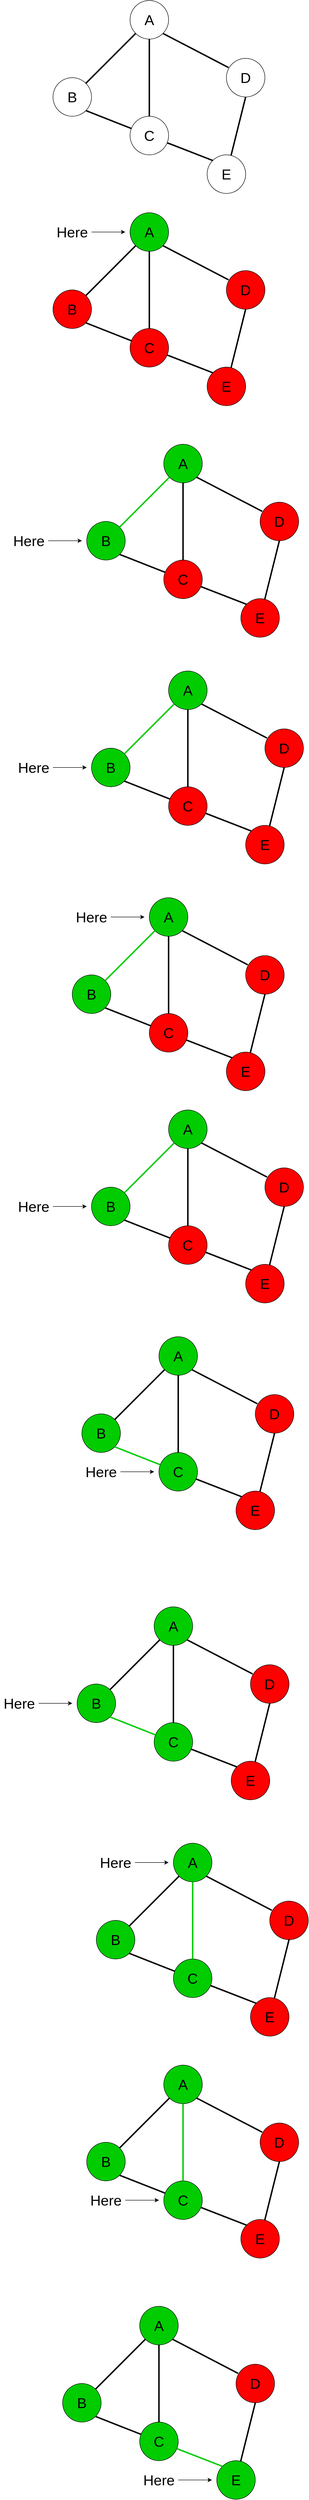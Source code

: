 <mxfile version="13.1.1" type="device"><diagram id="kBbw-sukMLFWLSNd1GRz" name="Page-1"><mxGraphModel dx="1730" dy="967" grid="1" gridSize="10" guides="1" tooltips="1" connect="1" arrows="1" fold="1" page="1" pageScale="1" pageWidth="850" pageHeight="1100" math="0" shadow="0"><root><mxCell id="0"/><mxCell id="1" parent="0"/><mxCell id="gK-ioFFeCD-sf9Z8sIRr-1" value="&lt;font style=&quot;font-size: 30px&quot;&gt;A&lt;/font&gt;" style="ellipse;whiteSpace=wrap;html=1;aspect=fixed;fillColor=#FFFFFF;" parent="1" vertex="1"><mxGeometry x="320" y="40" width="80" height="80" as="geometry"/></mxCell><mxCell id="gK-ioFFeCD-sf9Z8sIRr-2" value="&lt;font style=&quot;font-size: 30px&quot;&gt;B&lt;/font&gt;" style="ellipse;whiteSpace=wrap;html=1;aspect=fixed;" parent="1" vertex="1"><mxGeometry x="160" y="200" width="80" height="80" as="geometry"/></mxCell><mxCell id="gK-ioFFeCD-sf9Z8sIRr-3" value="&lt;font style=&quot;font-size: 30px&quot;&gt;C&lt;/font&gt;" style="ellipse;whiteSpace=wrap;html=1;aspect=fixed;" parent="1" vertex="1"><mxGeometry x="320" y="280" width="80" height="80" as="geometry"/></mxCell><mxCell id="gK-ioFFeCD-sf9Z8sIRr-4" value="&lt;font style=&quot;font-size: 30px&quot;&gt;E&lt;/font&gt;" style="ellipse;whiteSpace=wrap;html=1;aspect=fixed;" parent="1" vertex="1"><mxGeometry x="480" y="360" width="80" height="80" as="geometry"/></mxCell><mxCell id="gK-ioFFeCD-sf9Z8sIRr-5" value="&lt;font style=&quot;font-size: 30px&quot;&gt;D&lt;/font&gt;" style="ellipse;whiteSpace=wrap;html=1;aspect=fixed;" parent="1" vertex="1"><mxGeometry x="520" y="160" width="80" height="80" as="geometry"/></mxCell><mxCell id="gK-ioFFeCD-sf9Z8sIRr-6" value="" style="endArrow=none;html=1;entryX=0;entryY=1;entryDx=0;entryDy=0;exitX=1;exitY=0;exitDx=0;exitDy=0;strokeWidth=3;" parent="1" source="gK-ioFFeCD-sf9Z8sIRr-2" target="gK-ioFFeCD-sf9Z8sIRr-1" edge="1"><mxGeometry width="50" height="50" relative="1" as="geometry"><mxPoint x="400" y="330" as="sourcePoint"/><mxPoint x="450" y="280" as="targetPoint"/></mxGeometry></mxCell><mxCell id="gK-ioFFeCD-sf9Z8sIRr-7" value="" style="endArrow=none;html=1;entryX=0.5;entryY=1;entryDx=0;entryDy=0;exitX=0.5;exitY=0;exitDx=0;exitDy=0;strokeWidth=3;" parent="1" source="gK-ioFFeCD-sf9Z8sIRr-3" target="gK-ioFFeCD-sf9Z8sIRr-1" edge="1"><mxGeometry width="50" height="50" relative="1" as="geometry"><mxPoint x="238.284" y="221.716" as="sourcePoint"/><mxPoint x="341.716" y="118.284" as="targetPoint"/></mxGeometry></mxCell><mxCell id="gK-ioFFeCD-sf9Z8sIRr-8" value="" style="endArrow=none;html=1;entryX=1;entryY=1;entryDx=0;entryDy=0;exitX=0.055;exitY=0.238;exitDx=0;exitDy=0;exitPerimeter=0;strokeWidth=3;" parent="1" source="gK-ioFFeCD-sf9Z8sIRr-5" target="gK-ioFFeCD-sf9Z8sIRr-1" edge="1"><mxGeometry width="50" height="50" relative="1" as="geometry"><mxPoint x="370" y="290" as="sourcePoint"/><mxPoint x="370" y="130" as="targetPoint"/></mxGeometry></mxCell><mxCell id="gK-ioFFeCD-sf9Z8sIRr-9" value="" style="endArrow=none;html=1;entryX=1;entryY=1;entryDx=0;entryDy=0;strokeWidth=3;" parent="1" source="gK-ioFFeCD-sf9Z8sIRr-3" target="gK-ioFFeCD-sf9Z8sIRr-2" edge="1"><mxGeometry width="50" height="50" relative="1" as="geometry"><mxPoint x="546.12" y="310.76" as="sourcePoint"/><mxPoint x="410.004" y="240.004" as="targetPoint"/></mxGeometry></mxCell><mxCell id="gK-ioFFeCD-sf9Z8sIRr-10" value="" style="endArrow=none;html=1;entryX=0.965;entryY=0.688;entryDx=0;entryDy=0;entryPerimeter=0;exitX=0;exitY=0;exitDx=0;exitDy=0;strokeWidth=3;" parent="1" source="gK-ioFFeCD-sf9Z8sIRr-4" target="gK-ioFFeCD-sf9Z8sIRr-3" edge="1"><mxGeometry width="50" height="50" relative="1" as="geometry"><mxPoint x="534.445" y="337.208" as="sourcePoint"/><mxPoint x="440.004" y="300.004" as="targetPoint"/></mxGeometry></mxCell><mxCell id="gK-ioFFeCD-sf9Z8sIRr-11" value="" style="endArrow=none;html=1;entryX=0.5;entryY=1;entryDx=0;entryDy=0;strokeWidth=3;" parent="1" source="gK-ioFFeCD-sf9Z8sIRr-4" target="gK-ioFFeCD-sf9Z8sIRr-5" edge="1"><mxGeometry width="50" height="50" relative="1" as="geometry"><mxPoint x="370" y="290" as="sourcePoint"/><mxPoint x="370" y="130" as="targetPoint"/></mxGeometry></mxCell><mxCell id="gK-ioFFeCD-sf9Z8sIRr-14" value="&lt;font style=&quot;font-size: 30px&quot;&gt;A&lt;/font&gt;" style="ellipse;whiteSpace=wrap;html=1;aspect=fixed;fillColor=#00CC00;" parent="1" vertex="1"><mxGeometry x="320" y="480" width="80" height="80" as="geometry"/></mxCell><mxCell id="gK-ioFFeCD-sf9Z8sIRr-15" value="&lt;font style=&quot;font-size: 30px&quot;&gt;B&lt;/font&gt;" style="ellipse;whiteSpace=wrap;html=1;aspect=fixed;fillColor=#FF0000;" parent="1" vertex="1"><mxGeometry x="160" y="640" width="80" height="80" as="geometry"/></mxCell><mxCell id="gK-ioFFeCD-sf9Z8sIRr-16" value="&lt;font style=&quot;font-size: 30px&quot;&gt;C&lt;/font&gt;" style="ellipse;whiteSpace=wrap;html=1;aspect=fixed;fillColor=#FF0000;" parent="1" vertex="1"><mxGeometry x="320" y="720" width="80" height="80" as="geometry"/></mxCell><mxCell id="gK-ioFFeCD-sf9Z8sIRr-17" value="&lt;font style=&quot;font-size: 30px&quot;&gt;E&lt;/font&gt;" style="ellipse;whiteSpace=wrap;html=1;aspect=fixed;fillColor=#FF0000;" parent="1" vertex="1"><mxGeometry x="480" y="800" width="80" height="80" as="geometry"/></mxCell><mxCell id="gK-ioFFeCD-sf9Z8sIRr-18" value="&lt;font style=&quot;font-size: 30px&quot;&gt;D&lt;/font&gt;" style="ellipse;whiteSpace=wrap;html=1;aspect=fixed;fillColor=#FF0000;" parent="1" vertex="1"><mxGeometry x="520" y="600" width="80" height="80" as="geometry"/></mxCell><mxCell id="gK-ioFFeCD-sf9Z8sIRr-19" value="" style="endArrow=none;html=1;entryX=0;entryY=1;entryDx=0;entryDy=0;exitX=1;exitY=0;exitDx=0;exitDy=0;strokeWidth=3;" parent="1" source="gK-ioFFeCD-sf9Z8sIRr-15" target="gK-ioFFeCD-sf9Z8sIRr-14" edge="1"><mxGeometry width="50" height="50" relative="1" as="geometry"><mxPoint x="400" y="770" as="sourcePoint"/><mxPoint x="450" y="720" as="targetPoint"/></mxGeometry></mxCell><mxCell id="gK-ioFFeCD-sf9Z8sIRr-20" value="" style="endArrow=none;html=1;entryX=0.5;entryY=1;entryDx=0;entryDy=0;exitX=0.5;exitY=0;exitDx=0;exitDy=0;strokeWidth=3;" parent="1" source="gK-ioFFeCD-sf9Z8sIRr-16" target="gK-ioFFeCD-sf9Z8sIRr-14" edge="1"><mxGeometry width="50" height="50" relative="1" as="geometry"><mxPoint x="238.284" y="661.716" as="sourcePoint"/><mxPoint x="341.716" y="558.284" as="targetPoint"/></mxGeometry></mxCell><mxCell id="gK-ioFFeCD-sf9Z8sIRr-21" value="" style="endArrow=none;html=1;entryX=1;entryY=1;entryDx=0;entryDy=0;exitX=0.055;exitY=0.238;exitDx=0;exitDy=0;exitPerimeter=0;strokeWidth=3;" parent="1" source="gK-ioFFeCD-sf9Z8sIRr-18" target="gK-ioFFeCD-sf9Z8sIRr-14" edge="1"><mxGeometry width="50" height="50" relative="1" as="geometry"><mxPoint x="370" y="730" as="sourcePoint"/><mxPoint x="370" y="570" as="targetPoint"/></mxGeometry></mxCell><mxCell id="gK-ioFFeCD-sf9Z8sIRr-22" value="" style="endArrow=none;html=1;entryX=1;entryY=1;entryDx=0;entryDy=0;strokeWidth=3;" parent="1" source="gK-ioFFeCD-sf9Z8sIRr-16" target="gK-ioFFeCD-sf9Z8sIRr-15" edge="1"><mxGeometry width="50" height="50" relative="1" as="geometry"><mxPoint x="546.12" y="750.76" as="sourcePoint"/><mxPoint x="410.004" y="680.004" as="targetPoint"/></mxGeometry></mxCell><mxCell id="gK-ioFFeCD-sf9Z8sIRr-23" value="" style="endArrow=none;html=1;entryX=0.965;entryY=0.688;entryDx=0;entryDy=0;entryPerimeter=0;exitX=0;exitY=0;exitDx=0;exitDy=0;strokeWidth=3;" parent="1" source="gK-ioFFeCD-sf9Z8sIRr-17" target="gK-ioFFeCD-sf9Z8sIRr-16" edge="1"><mxGeometry width="50" height="50" relative="1" as="geometry"><mxPoint x="534.445" y="777.208" as="sourcePoint"/><mxPoint x="440.004" y="740.004" as="targetPoint"/></mxGeometry></mxCell><mxCell id="gK-ioFFeCD-sf9Z8sIRr-24" value="" style="endArrow=none;html=1;entryX=0.5;entryY=1;entryDx=0;entryDy=0;strokeWidth=3;" parent="1" source="gK-ioFFeCD-sf9Z8sIRr-17" target="gK-ioFFeCD-sf9Z8sIRr-18" edge="1"><mxGeometry width="50" height="50" relative="1" as="geometry"><mxPoint x="370" y="730" as="sourcePoint"/><mxPoint x="370" y="570" as="targetPoint"/></mxGeometry></mxCell><mxCell id="-NWBrGYqnOD6DywuY7Wq-1" style="edgeStyle=orthogonalEdgeStyle;rounded=0;orthogonalLoop=1;jettySize=auto;html=1;" edge="1" parent="1" source="-NWBrGYqnOD6DywuY7Wq-2"><mxGeometry relative="1" as="geometry"><mxPoint x="310" y="520" as="targetPoint"/></mxGeometry></mxCell><mxCell id="-NWBrGYqnOD6DywuY7Wq-2" value="&lt;font style=&quot;font-size: 30px&quot;&gt;Here&lt;/font&gt;" style="text;html=1;strokeColor=none;fillColor=none;align=center;verticalAlign=middle;whiteSpace=wrap;rounded=0;" vertex="1" parent="1"><mxGeometry x="160" y="505" width="80" height="30" as="geometry"/></mxCell><mxCell id="-NWBrGYqnOD6DywuY7Wq-29" value="&lt;font style=&quot;font-size: 30px&quot;&gt;A&lt;/font&gt;" style="ellipse;whiteSpace=wrap;html=1;aspect=fixed;fillColor=#00CC00;" vertex="1" parent="1"><mxGeometry x="390" y="960" width="80" height="80" as="geometry"/></mxCell><mxCell id="-NWBrGYqnOD6DywuY7Wq-30" value="&lt;font style=&quot;font-size: 30px&quot;&gt;B&lt;/font&gt;" style="ellipse;whiteSpace=wrap;html=1;aspect=fixed;fillColor=#00CC00;" vertex="1" parent="1"><mxGeometry x="230" y="1120" width="80" height="80" as="geometry"/></mxCell><mxCell id="-NWBrGYqnOD6DywuY7Wq-31" value="&lt;font style=&quot;font-size: 30px&quot;&gt;C&lt;/font&gt;" style="ellipse;whiteSpace=wrap;html=1;aspect=fixed;fillColor=#FF0000;" vertex="1" parent="1"><mxGeometry x="390" y="1200" width="80" height="80" as="geometry"/></mxCell><mxCell id="-NWBrGYqnOD6DywuY7Wq-32" value="&lt;font style=&quot;font-size: 30px&quot;&gt;E&lt;/font&gt;" style="ellipse;whiteSpace=wrap;html=1;aspect=fixed;fillColor=#FF0000;" vertex="1" parent="1"><mxGeometry x="550" y="1280" width="80" height="80" as="geometry"/></mxCell><mxCell id="-NWBrGYqnOD6DywuY7Wq-33" value="&lt;font style=&quot;font-size: 30px&quot;&gt;D&lt;/font&gt;" style="ellipse;whiteSpace=wrap;html=1;aspect=fixed;fillColor=#FF0000;" vertex="1" parent="1"><mxGeometry x="590" y="1080" width="80" height="80" as="geometry"/></mxCell><mxCell id="-NWBrGYqnOD6DywuY7Wq-34" value="" style="endArrow=none;html=1;entryX=0;entryY=1;entryDx=0;entryDy=0;exitX=1;exitY=0;exitDx=0;exitDy=0;strokeWidth=3;strokeColor=#00CC00;" edge="1" parent="1" source="-NWBrGYqnOD6DywuY7Wq-30" target="-NWBrGYqnOD6DywuY7Wq-29"><mxGeometry width="50" height="50" relative="1" as="geometry"><mxPoint x="470" y="1250" as="sourcePoint"/><mxPoint x="520" y="1200" as="targetPoint"/></mxGeometry></mxCell><mxCell id="-NWBrGYqnOD6DywuY7Wq-35" value="" style="endArrow=none;html=1;entryX=0.5;entryY=1;entryDx=0;entryDy=0;exitX=0.5;exitY=0;exitDx=0;exitDy=0;strokeWidth=3;" edge="1" parent="1" source="-NWBrGYqnOD6DywuY7Wq-31" target="-NWBrGYqnOD6DywuY7Wq-29"><mxGeometry width="50" height="50" relative="1" as="geometry"><mxPoint x="308.284" y="1141.716" as="sourcePoint"/><mxPoint x="411.716" y="1038.284" as="targetPoint"/></mxGeometry></mxCell><mxCell id="-NWBrGYqnOD6DywuY7Wq-36" value="" style="endArrow=none;html=1;entryX=1;entryY=1;entryDx=0;entryDy=0;exitX=0.055;exitY=0.238;exitDx=0;exitDy=0;exitPerimeter=0;strokeWidth=3;" edge="1" parent="1" source="-NWBrGYqnOD6DywuY7Wq-33" target="-NWBrGYqnOD6DywuY7Wq-29"><mxGeometry width="50" height="50" relative="1" as="geometry"><mxPoint x="440" y="1210" as="sourcePoint"/><mxPoint x="440" y="1050" as="targetPoint"/></mxGeometry></mxCell><mxCell id="-NWBrGYqnOD6DywuY7Wq-37" value="" style="endArrow=none;html=1;entryX=1;entryY=1;entryDx=0;entryDy=0;strokeWidth=3;" edge="1" parent="1" source="-NWBrGYqnOD6DywuY7Wq-31" target="-NWBrGYqnOD6DywuY7Wq-30"><mxGeometry width="50" height="50" relative="1" as="geometry"><mxPoint x="616.12" y="1230.76" as="sourcePoint"/><mxPoint x="480.004" y="1160.004" as="targetPoint"/></mxGeometry></mxCell><mxCell id="-NWBrGYqnOD6DywuY7Wq-38" value="" style="endArrow=none;html=1;entryX=0.965;entryY=0.688;entryDx=0;entryDy=0;entryPerimeter=0;exitX=0;exitY=0;exitDx=0;exitDy=0;strokeWidth=3;" edge="1" parent="1" source="-NWBrGYqnOD6DywuY7Wq-32" target="-NWBrGYqnOD6DywuY7Wq-31"><mxGeometry width="50" height="50" relative="1" as="geometry"><mxPoint x="604.445" y="1257.208" as="sourcePoint"/><mxPoint x="510.004" y="1220.004" as="targetPoint"/></mxGeometry></mxCell><mxCell id="-NWBrGYqnOD6DywuY7Wq-39" value="" style="endArrow=none;html=1;entryX=0.5;entryY=1;entryDx=0;entryDy=0;strokeWidth=3;" edge="1" parent="1" source="-NWBrGYqnOD6DywuY7Wq-32" target="-NWBrGYqnOD6DywuY7Wq-33"><mxGeometry width="50" height="50" relative="1" as="geometry"><mxPoint x="440" y="1210" as="sourcePoint"/><mxPoint x="440" y="1050" as="targetPoint"/></mxGeometry></mxCell><mxCell id="-NWBrGYqnOD6DywuY7Wq-40" style="edgeStyle=orthogonalEdgeStyle;rounded=0;orthogonalLoop=1;jettySize=auto;html=1;" edge="1" parent="1" source="-NWBrGYqnOD6DywuY7Wq-41"><mxGeometry relative="1" as="geometry"><mxPoint x="220" y="1160" as="targetPoint"/></mxGeometry></mxCell><mxCell id="-NWBrGYqnOD6DywuY7Wq-41" value="&lt;font style=&quot;font-size: 30px&quot;&gt;Here&lt;/font&gt;" style="text;html=1;strokeColor=none;fillColor=none;align=center;verticalAlign=middle;whiteSpace=wrap;rounded=0;" vertex="1" parent="1"><mxGeometry x="70" y="1145" width="80" height="30" as="geometry"/></mxCell><mxCell id="-NWBrGYqnOD6DywuY7Wq-42" value="&lt;font style=&quot;font-size: 30px&quot;&gt;A&lt;/font&gt;" style="ellipse;whiteSpace=wrap;html=1;aspect=fixed;fillColor=#00CC00;" vertex="1" parent="1"><mxGeometry x="400" y="1430" width="80" height="80" as="geometry"/></mxCell><mxCell id="-NWBrGYqnOD6DywuY7Wq-43" value="&lt;font style=&quot;font-size: 30px&quot;&gt;B&lt;/font&gt;" style="ellipse;whiteSpace=wrap;html=1;aspect=fixed;fillColor=#00CC00;" vertex="1" parent="1"><mxGeometry x="240" y="1590" width="80" height="80" as="geometry"/></mxCell><mxCell id="-NWBrGYqnOD6DywuY7Wq-44" value="&lt;font style=&quot;font-size: 30px&quot;&gt;C&lt;/font&gt;" style="ellipse;whiteSpace=wrap;html=1;aspect=fixed;fillColor=#FF0000;" vertex="1" parent="1"><mxGeometry x="400" y="1670" width="80" height="80" as="geometry"/></mxCell><mxCell id="-NWBrGYqnOD6DywuY7Wq-45" value="&lt;font style=&quot;font-size: 30px&quot;&gt;E&lt;/font&gt;" style="ellipse;whiteSpace=wrap;html=1;aspect=fixed;fillColor=#FF0000;" vertex="1" parent="1"><mxGeometry x="560" y="1750" width="80" height="80" as="geometry"/></mxCell><mxCell id="-NWBrGYqnOD6DywuY7Wq-46" value="&lt;font style=&quot;font-size: 30px&quot;&gt;D&lt;/font&gt;" style="ellipse;whiteSpace=wrap;html=1;aspect=fixed;fillColor=#FF0000;" vertex="1" parent="1"><mxGeometry x="600" y="1550" width="80" height="80" as="geometry"/></mxCell><mxCell id="-NWBrGYqnOD6DywuY7Wq-47" value="" style="endArrow=none;html=1;entryX=0;entryY=1;entryDx=0;entryDy=0;exitX=1;exitY=0;exitDx=0;exitDy=0;strokeWidth=3;strokeColor=#00CC00;" edge="1" parent="1" source="-NWBrGYqnOD6DywuY7Wq-43" target="-NWBrGYqnOD6DywuY7Wq-42"><mxGeometry width="50" height="50" relative="1" as="geometry"><mxPoint x="480" y="1720" as="sourcePoint"/><mxPoint x="530" y="1670" as="targetPoint"/></mxGeometry></mxCell><mxCell id="-NWBrGYqnOD6DywuY7Wq-48" value="" style="endArrow=none;html=1;entryX=0.5;entryY=1;entryDx=0;entryDy=0;exitX=0.5;exitY=0;exitDx=0;exitDy=0;strokeWidth=3;" edge="1" parent="1" source="-NWBrGYqnOD6DywuY7Wq-44" target="-NWBrGYqnOD6DywuY7Wq-42"><mxGeometry width="50" height="50" relative="1" as="geometry"><mxPoint x="318.284" y="1611.716" as="sourcePoint"/><mxPoint x="421.716" y="1508.284" as="targetPoint"/></mxGeometry></mxCell><mxCell id="-NWBrGYqnOD6DywuY7Wq-49" value="" style="endArrow=none;html=1;entryX=1;entryY=1;entryDx=0;entryDy=0;exitX=0.055;exitY=0.238;exitDx=0;exitDy=0;exitPerimeter=0;strokeWidth=3;" edge="1" parent="1" source="-NWBrGYqnOD6DywuY7Wq-46" target="-NWBrGYqnOD6DywuY7Wq-42"><mxGeometry width="50" height="50" relative="1" as="geometry"><mxPoint x="450" y="1680" as="sourcePoint"/><mxPoint x="450" y="1520" as="targetPoint"/></mxGeometry></mxCell><mxCell id="-NWBrGYqnOD6DywuY7Wq-50" value="" style="endArrow=none;html=1;entryX=1;entryY=1;entryDx=0;entryDy=0;strokeWidth=3;" edge="1" parent="1" source="-NWBrGYqnOD6DywuY7Wq-44" target="-NWBrGYqnOD6DywuY7Wq-43"><mxGeometry width="50" height="50" relative="1" as="geometry"><mxPoint x="626.12" y="1700.76" as="sourcePoint"/><mxPoint x="490.004" y="1630.004" as="targetPoint"/></mxGeometry></mxCell><mxCell id="-NWBrGYqnOD6DywuY7Wq-51" value="" style="endArrow=none;html=1;entryX=0.965;entryY=0.688;entryDx=0;entryDy=0;entryPerimeter=0;exitX=0;exitY=0;exitDx=0;exitDy=0;strokeWidth=3;" edge="1" parent="1" source="-NWBrGYqnOD6DywuY7Wq-45" target="-NWBrGYqnOD6DywuY7Wq-44"><mxGeometry width="50" height="50" relative="1" as="geometry"><mxPoint x="614.445" y="1727.208" as="sourcePoint"/><mxPoint x="520.004" y="1690.004" as="targetPoint"/></mxGeometry></mxCell><mxCell id="-NWBrGYqnOD6DywuY7Wq-52" value="" style="endArrow=none;html=1;entryX=0.5;entryY=1;entryDx=0;entryDy=0;strokeWidth=3;" edge="1" parent="1" source="-NWBrGYqnOD6DywuY7Wq-45" target="-NWBrGYqnOD6DywuY7Wq-46"><mxGeometry width="50" height="50" relative="1" as="geometry"><mxPoint x="450" y="1680" as="sourcePoint"/><mxPoint x="450" y="1520" as="targetPoint"/></mxGeometry></mxCell><mxCell id="-NWBrGYqnOD6DywuY7Wq-53" style="edgeStyle=orthogonalEdgeStyle;rounded=0;orthogonalLoop=1;jettySize=auto;html=1;" edge="1" parent="1" source="-NWBrGYqnOD6DywuY7Wq-54"><mxGeometry relative="1" as="geometry"><mxPoint x="230" y="1630" as="targetPoint"/></mxGeometry></mxCell><mxCell id="-NWBrGYqnOD6DywuY7Wq-54" value="&lt;font style=&quot;font-size: 30px&quot;&gt;Here&lt;/font&gt;" style="text;html=1;strokeColor=none;fillColor=none;align=center;verticalAlign=middle;whiteSpace=wrap;rounded=0;" vertex="1" parent="1"><mxGeometry x="80" y="1615" width="80" height="30" as="geometry"/></mxCell><mxCell id="-NWBrGYqnOD6DywuY7Wq-55" value="&lt;font style=&quot;font-size: 30px&quot;&gt;A&lt;/font&gt;" style="ellipse;whiteSpace=wrap;html=1;aspect=fixed;fillColor=#00CC00;" vertex="1" parent="1"><mxGeometry x="360" y="1900" width="80" height="80" as="geometry"/></mxCell><mxCell id="-NWBrGYqnOD6DywuY7Wq-56" value="&lt;font style=&quot;font-size: 30px&quot;&gt;B&lt;/font&gt;" style="ellipse;whiteSpace=wrap;html=1;aspect=fixed;fillColor=#00CC00;" vertex="1" parent="1"><mxGeometry x="200" y="2060" width="80" height="80" as="geometry"/></mxCell><mxCell id="-NWBrGYqnOD6DywuY7Wq-57" value="&lt;font style=&quot;font-size: 30px&quot;&gt;C&lt;/font&gt;" style="ellipse;whiteSpace=wrap;html=1;aspect=fixed;fillColor=#FF0000;" vertex="1" parent="1"><mxGeometry x="360" y="2140" width="80" height="80" as="geometry"/></mxCell><mxCell id="-NWBrGYqnOD6DywuY7Wq-58" value="&lt;font style=&quot;font-size: 30px&quot;&gt;E&lt;/font&gt;" style="ellipse;whiteSpace=wrap;html=1;aspect=fixed;fillColor=#FF0000;" vertex="1" parent="1"><mxGeometry x="520" y="2220" width="80" height="80" as="geometry"/></mxCell><mxCell id="-NWBrGYqnOD6DywuY7Wq-59" value="&lt;font style=&quot;font-size: 30px&quot;&gt;D&lt;/font&gt;" style="ellipse;whiteSpace=wrap;html=1;aspect=fixed;fillColor=#FF0000;" vertex="1" parent="1"><mxGeometry x="560" y="2020" width="80" height="80" as="geometry"/></mxCell><mxCell id="-NWBrGYqnOD6DywuY7Wq-60" value="" style="endArrow=none;html=1;entryX=0;entryY=1;entryDx=0;entryDy=0;exitX=1;exitY=0;exitDx=0;exitDy=0;strokeWidth=3;strokeColor=#00CC00;" edge="1" parent="1" source="-NWBrGYqnOD6DywuY7Wq-56" target="-NWBrGYqnOD6DywuY7Wq-55"><mxGeometry width="50" height="50" relative="1" as="geometry"><mxPoint x="440" y="2190" as="sourcePoint"/><mxPoint x="490" y="2140" as="targetPoint"/></mxGeometry></mxCell><mxCell id="-NWBrGYqnOD6DywuY7Wq-61" value="" style="endArrow=none;html=1;entryX=0.5;entryY=1;entryDx=0;entryDy=0;exitX=0.5;exitY=0;exitDx=0;exitDy=0;strokeWidth=3;" edge="1" parent="1" source="-NWBrGYqnOD6DywuY7Wq-57" target="-NWBrGYqnOD6DywuY7Wq-55"><mxGeometry width="50" height="50" relative="1" as="geometry"><mxPoint x="278.284" y="2081.716" as="sourcePoint"/><mxPoint x="381.716" y="1978.284" as="targetPoint"/></mxGeometry></mxCell><mxCell id="-NWBrGYqnOD6DywuY7Wq-62" value="" style="endArrow=none;html=1;entryX=1;entryY=1;entryDx=0;entryDy=0;exitX=0.055;exitY=0.238;exitDx=0;exitDy=0;exitPerimeter=0;strokeWidth=3;" edge="1" parent="1" source="-NWBrGYqnOD6DywuY7Wq-59" target="-NWBrGYqnOD6DywuY7Wq-55"><mxGeometry width="50" height="50" relative="1" as="geometry"><mxPoint x="410" y="2150" as="sourcePoint"/><mxPoint x="410" y="1990" as="targetPoint"/></mxGeometry></mxCell><mxCell id="-NWBrGYqnOD6DywuY7Wq-63" value="" style="endArrow=none;html=1;entryX=1;entryY=1;entryDx=0;entryDy=0;strokeWidth=3;" edge="1" parent="1" source="-NWBrGYqnOD6DywuY7Wq-57" target="-NWBrGYqnOD6DywuY7Wq-56"><mxGeometry width="50" height="50" relative="1" as="geometry"><mxPoint x="586.12" y="2170.76" as="sourcePoint"/><mxPoint x="450.004" y="2100.004" as="targetPoint"/></mxGeometry></mxCell><mxCell id="-NWBrGYqnOD6DywuY7Wq-64" value="" style="endArrow=none;html=1;entryX=0.965;entryY=0.688;entryDx=0;entryDy=0;entryPerimeter=0;exitX=0;exitY=0;exitDx=0;exitDy=0;strokeWidth=3;" edge="1" parent="1" source="-NWBrGYqnOD6DywuY7Wq-58" target="-NWBrGYqnOD6DywuY7Wq-57"><mxGeometry width="50" height="50" relative="1" as="geometry"><mxPoint x="574.445" y="2197.208" as="sourcePoint"/><mxPoint x="480.004" y="2160.004" as="targetPoint"/></mxGeometry></mxCell><mxCell id="-NWBrGYqnOD6DywuY7Wq-65" value="" style="endArrow=none;html=1;entryX=0.5;entryY=1;entryDx=0;entryDy=0;strokeWidth=3;" edge="1" parent="1" source="-NWBrGYqnOD6DywuY7Wq-58" target="-NWBrGYqnOD6DywuY7Wq-59"><mxGeometry width="50" height="50" relative="1" as="geometry"><mxPoint x="410" y="2150" as="sourcePoint"/><mxPoint x="410" y="1990" as="targetPoint"/></mxGeometry></mxCell><mxCell id="-NWBrGYqnOD6DywuY7Wq-66" style="edgeStyle=orthogonalEdgeStyle;rounded=0;orthogonalLoop=1;jettySize=auto;html=1;" edge="1" parent="1" source="-NWBrGYqnOD6DywuY7Wq-67"><mxGeometry relative="1" as="geometry"><mxPoint x="350" y="1940" as="targetPoint"/></mxGeometry></mxCell><mxCell id="-NWBrGYqnOD6DywuY7Wq-67" value="&lt;font style=&quot;font-size: 30px&quot;&gt;Here&lt;/font&gt;" style="text;html=1;strokeColor=none;fillColor=none;align=center;verticalAlign=middle;whiteSpace=wrap;rounded=0;" vertex="1" parent="1"><mxGeometry x="200" y="1925" width="80" height="30" as="geometry"/></mxCell><mxCell id="-NWBrGYqnOD6DywuY7Wq-68" value="&lt;font style=&quot;font-size: 30px&quot;&gt;A&lt;/font&gt;" style="ellipse;whiteSpace=wrap;html=1;aspect=fixed;fillColor=#00CC00;" vertex="1" parent="1"><mxGeometry x="400" y="2340" width="80" height="80" as="geometry"/></mxCell><mxCell id="-NWBrGYqnOD6DywuY7Wq-69" value="&lt;font style=&quot;font-size: 30px&quot;&gt;B&lt;/font&gt;" style="ellipse;whiteSpace=wrap;html=1;aspect=fixed;fillColor=#00CC00;" vertex="1" parent="1"><mxGeometry x="240" y="2500" width="80" height="80" as="geometry"/></mxCell><mxCell id="-NWBrGYqnOD6DywuY7Wq-70" value="&lt;font style=&quot;font-size: 30px&quot;&gt;C&lt;/font&gt;" style="ellipse;whiteSpace=wrap;html=1;aspect=fixed;fillColor=#FF0000;" vertex="1" parent="1"><mxGeometry x="400" y="2580" width="80" height="80" as="geometry"/></mxCell><mxCell id="-NWBrGYqnOD6DywuY7Wq-71" value="&lt;font style=&quot;font-size: 30px&quot;&gt;E&lt;/font&gt;" style="ellipse;whiteSpace=wrap;html=1;aspect=fixed;fillColor=#FF0000;" vertex="1" parent="1"><mxGeometry x="560" y="2660" width="80" height="80" as="geometry"/></mxCell><mxCell id="-NWBrGYqnOD6DywuY7Wq-72" value="&lt;font style=&quot;font-size: 30px&quot;&gt;D&lt;/font&gt;" style="ellipse;whiteSpace=wrap;html=1;aspect=fixed;fillColor=#FF0000;" vertex="1" parent="1"><mxGeometry x="600" y="2460" width="80" height="80" as="geometry"/></mxCell><mxCell id="-NWBrGYqnOD6DywuY7Wq-73" value="" style="endArrow=none;html=1;entryX=0;entryY=1;entryDx=0;entryDy=0;exitX=1;exitY=0;exitDx=0;exitDy=0;strokeWidth=3;strokeColor=#00CC00;" edge="1" parent="1" source="-NWBrGYqnOD6DywuY7Wq-69" target="-NWBrGYqnOD6DywuY7Wq-68"><mxGeometry width="50" height="50" relative="1" as="geometry"><mxPoint x="480" y="2630" as="sourcePoint"/><mxPoint x="530" y="2580" as="targetPoint"/></mxGeometry></mxCell><mxCell id="-NWBrGYqnOD6DywuY7Wq-74" value="" style="endArrow=none;html=1;entryX=0.5;entryY=1;entryDx=0;entryDy=0;exitX=0.5;exitY=0;exitDx=0;exitDy=0;strokeWidth=3;" edge="1" parent="1" source="-NWBrGYqnOD6DywuY7Wq-70" target="-NWBrGYqnOD6DywuY7Wq-68"><mxGeometry width="50" height="50" relative="1" as="geometry"><mxPoint x="318.284" y="2521.716" as="sourcePoint"/><mxPoint x="421.716" y="2418.284" as="targetPoint"/></mxGeometry></mxCell><mxCell id="-NWBrGYqnOD6DywuY7Wq-75" value="" style="endArrow=none;html=1;entryX=1;entryY=1;entryDx=0;entryDy=0;exitX=0.055;exitY=0.238;exitDx=0;exitDy=0;exitPerimeter=0;strokeWidth=3;" edge="1" parent="1" source="-NWBrGYqnOD6DywuY7Wq-72" target="-NWBrGYqnOD6DywuY7Wq-68"><mxGeometry width="50" height="50" relative="1" as="geometry"><mxPoint x="450" y="2590" as="sourcePoint"/><mxPoint x="450" y="2430" as="targetPoint"/></mxGeometry></mxCell><mxCell id="-NWBrGYqnOD6DywuY7Wq-76" value="" style="endArrow=none;html=1;entryX=1;entryY=1;entryDx=0;entryDy=0;strokeWidth=3;" edge="1" parent="1" source="-NWBrGYqnOD6DywuY7Wq-70" target="-NWBrGYqnOD6DywuY7Wq-69"><mxGeometry width="50" height="50" relative="1" as="geometry"><mxPoint x="626.12" y="2610.76" as="sourcePoint"/><mxPoint x="490.004" y="2540.004" as="targetPoint"/></mxGeometry></mxCell><mxCell id="-NWBrGYqnOD6DywuY7Wq-77" value="" style="endArrow=none;html=1;entryX=0.965;entryY=0.688;entryDx=0;entryDy=0;entryPerimeter=0;exitX=0;exitY=0;exitDx=0;exitDy=0;strokeWidth=3;" edge="1" parent="1" source="-NWBrGYqnOD6DywuY7Wq-71" target="-NWBrGYqnOD6DywuY7Wq-70"><mxGeometry width="50" height="50" relative="1" as="geometry"><mxPoint x="614.445" y="2637.208" as="sourcePoint"/><mxPoint x="520.004" y="2600.004" as="targetPoint"/></mxGeometry></mxCell><mxCell id="-NWBrGYqnOD6DywuY7Wq-78" value="" style="endArrow=none;html=1;entryX=0.5;entryY=1;entryDx=0;entryDy=0;strokeWidth=3;" edge="1" parent="1" source="-NWBrGYqnOD6DywuY7Wq-71" target="-NWBrGYqnOD6DywuY7Wq-72"><mxGeometry width="50" height="50" relative="1" as="geometry"><mxPoint x="450" y="2590" as="sourcePoint"/><mxPoint x="450" y="2430" as="targetPoint"/></mxGeometry></mxCell><mxCell id="-NWBrGYqnOD6DywuY7Wq-79" style="edgeStyle=orthogonalEdgeStyle;rounded=0;orthogonalLoop=1;jettySize=auto;html=1;" edge="1" parent="1" source="-NWBrGYqnOD6DywuY7Wq-80"><mxGeometry relative="1" as="geometry"><mxPoint x="230" y="2540" as="targetPoint"/></mxGeometry></mxCell><mxCell id="-NWBrGYqnOD6DywuY7Wq-80" value="&lt;font style=&quot;font-size: 30px&quot;&gt;Here&lt;/font&gt;" style="text;html=1;strokeColor=none;fillColor=none;align=center;verticalAlign=middle;whiteSpace=wrap;rounded=0;" vertex="1" parent="1"><mxGeometry x="80" y="2525" width="80" height="30" as="geometry"/></mxCell><mxCell id="-NWBrGYqnOD6DywuY7Wq-81" value="&lt;font style=&quot;font-size: 30px&quot;&gt;A&lt;/font&gt;" style="ellipse;whiteSpace=wrap;html=1;aspect=fixed;fillColor=#00CC00;" vertex="1" parent="1"><mxGeometry x="380" y="2810" width="80" height="80" as="geometry"/></mxCell><mxCell id="-NWBrGYqnOD6DywuY7Wq-82" value="&lt;font style=&quot;font-size: 30px&quot;&gt;B&lt;/font&gt;" style="ellipse;whiteSpace=wrap;html=1;aspect=fixed;fillColor=#00CC00;" vertex="1" parent="1"><mxGeometry x="220" y="2970" width="80" height="80" as="geometry"/></mxCell><mxCell id="-NWBrGYqnOD6DywuY7Wq-83" value="&lt;font style=&quot;font-size: 30px&quot;&gt;C&lt;/font&gt;" style="ellipse;whiteSpace=wrap;html=1;aspect=fixed;fillColor=#00CC00;" vertex="1" parent="1"><mxGeometry x="380" y="3050" width="80" height="80" as="geometry"/></mxCell><mxCell id="-NWBrGYqnOD6DywuY7Wq-84" value="&lt;font style=&quot;font-size: 30px&quot;&gt;E&lt;/font&gt;" style="ellipse;whiteSpace=wrap;html=1;aspect=fixed;fillColor=#FF0000;" vertex="1" parent="1"><mxGeometry x="540" y="3130" width="80" height="80" as="geometry"/></mxCell><mxCell id="-NWBrGYqnOD6DywuY7Wq-85" value="&lt;font style=&quot;font-size: 30px&quot;&gt;D&lt;/font&gt;" style="ellipse;whiteSpace=wrap;html=1;aspect=fixed;fillColor=#FF0000;" vertex="1" parent="1"><mxGeometry x="580" y="2930" width="80" height="80" as="geometry"/></mxCell><mxCell id="-NWBrGYqnOD6DywuY7Wq-86" value="" style="endArrow=none;html=1;entryX=0;entryY=1;entryDx=0;entryDy=0;exitX=1;exitY=0;exitDx=0;exitDy=0;strokeWidth=3;strokeColor=#000000;" edge="1" parent="1" source="-NWBrGYqnOD6DywuY7Wq-82" target="-NWBrGYqnOD6DywuY7Wq-81"><mxGeometry width="50" height="50" relative="1" as="geometry"><mxPoint x="460" y="3100" as="sourcePoint"/><mxPoint x="510" y="3050" as="targetPoint"/></mxGeometry></mxCell><mxCell id="-NWBrGYqnOD6DywuY7Wq-87" value="" style="endArrow=none;html=1;entryX=0.5;entryY=1;entryDx=0;entryDy=0;exitX=0.5;exitY=0;exitDx=0;exitDy=0;strokeWidth=3;" edge="1" parent="1" source="-NWBrGYqnOD6DywuY7Wq-83" target="-NWBrGYqnOD6DywuY7Wq-81"><mxGeometry width="50" height="50" relative="1" as="geometry"><mxPoint x="298.284" y="2991.716" as="sourcePoint"/><mxPoint x="401.716" y="2888.284" as="targetPoint"/></mxGeometry></mxCell><mxCell id="-NWBrGYqnOD6DywuY7Wq-88" value="" style="endArrow=none;html=1;entryX=1;entryY=1;entryDx=0;entryDy=0;exitX=0.055;exitY=0.238;exitDx=0;exitDy=0;exitPerimeter=0;strokeWidth=3;" edge="1" parent="1" source="-NWBrGYqnOD6DywuY7Wq-85" target="-NWBrGYqnOD6DywuY7Wq-81"><mxGeometry width="50" height="50" relative="1" as="geometry"><mxPoint x="430" y="3060" as="sourcePoint"/><mxPoint x="430" y="2900" as="targetPoint"/></mxGeometry></mxCell><mxCell id="-NWBrGYqnOD6DywuY7Wq-89" value="" style="endArrow=none;html=1;entryX=1;entryY=1;entryDx=0;entryDy=0;strokeWidth=3;strokeColor=#00CC00;" edge="1" parent="1" source="-NWBrGYqnOD6DywuY7Wq-83" target="-NWBrGYqnOD6DywuY7Wq-82"><mxGeometry width="50" height="50" relative="1" as="geometry"><mxPoint x="606.12" y="3080.76" as="sourcePoint"/><mxPoint x="470.004" y="3010.004" as="targetPoint"/></mxGeometry></mxCell><mxCell id="-NWBrGYqnOD6DywuY7Wq-90" value="" style="endArrow=none;html=1;entryX=0.965;entryY=0.688;entryDx=0;entryDy=0;entryPerimeter=0;exitX=0;exitY=0;exitDx=0;exitDy=0;strokeWidth=3;" edge="1" parent="1" source="-NWBrGYqnOD6DywuY7Wq-84" target="-NWBrGYqnOD6DywuY7Wq-83"><mxGeometry width="50" height="50" relative="1" as="geometry"><mxPoint x="594.445" y="3107.208" as="sourcePoint"/><mxPoint x="500.004" y="3070.004" as="targetPoint"/></mxGeometry></mxCell><mxCell id="-NWBrGYqnOD6DywuY7Wq-91" value="" style="endArrow=none;html=1;entryX=0.5;entryY=1;entryDx=0;entryDy=0;strokeWidth=3;" edge="1" parent="1" source="-NWBrGYqnOD6DywuY7Wq-84" target="-NWBrGYqnOD6DywuY7Wq-85"><mxGeometry width="50" height="50" relative="1" as="geometry"><mxPoint x="430" y="3060" as="sourcePoint"/><mxPoint x="430" y="2900" as="targetPoint"/></mxGeometry></mxCell><mxCell id="-NWBrGYqnOD6DywuY7Wq-92" style="edgeStyle=orthogonalEdgeStyle;rounded=0;orthogonalLoop=1;jettySize=auto;html=1;" edge="1" parent="1" source="-NWBrGYqnOD6DywuY7Wq-93"><mxGeometry relative="1" as="geometry"><mxPoint x="370" y="3090" as="targetPoint"/></mxGeometry></mxCell><mxCell id="-NWBrGYqnOD6DywuY7Wq-93" value="&lt;font style=&quot;font-size: 30px&quot;&gt;Here&lt;/font&gt;" style="text;html=1;strokeColor=none;fillColor=none;align=center;verticalAlign=middle;whiteSpace=wrap;rounded=0;" vertex="1" parent="1"><mxGeometry x="220" y="3075" width="80" height="30" as="geometry"/></mxCell><mxCell id="-NWBrGYqnOD6DywuY7Wq-107" value="&lt;font style=&quot;font-size: 30px&quot;&gt;A&lt;/font&gt;" style="ellipse;whiteSpace=wrap;html=1;aspect=fixed;fillColor=#00CC00;" vertex="1" parent="1"><mxGeometry x="370" y="3370" width="80" height="80" as="geometry"/></mxCell><mxCell id="-NWBrGYqnOD6DywuY7Wq-108" value="&lt;font style=&quot;font-size: 30px&quot;&gt;B&lt;/font&gt;" style="ellipse;whiteSpace=wrap;html=1;aspect=fixed;fillColor=#00CC00;" vertex="1" parent="1"><mxGeometry x="210" y="3530" width="80" height="80" as="geometry"/></mxCell><mxCell id="-NWBrGYqnOD6DywuY7Wq-109" value="&lt;font style=&quot;font-size: 30px&quot;&gt;C&lt;/font&gt;" style="ellipse;whiteSpace=wrap;html=1;aspect=fixed;fillColor=#00CC00;" vertex="1" parent="1"><mxGeometry x="370" y="3610" width="80" height="80" as="geometry"/></mxCell><mxCell id="-NWBrGYqnOD6DywuY7Wq-110" value="&lt;font style=&quot;font-size: 30px&quot;&gt;E&lt;/font&gt;" style="ellipse;whiteSpace=wrap;html=1;aspect=fixed;fillColor=#FF0000;" vertex="1" parent="1"><mxGeometry x="530" y="3690" width="80" height="80" as="geometry"/></mxCell><mxCell id="-NWBrGYqnOD6DywuY7Wq-111" value="&lt;font style=&quot;font-size: 30px&quot;&gt;D&lt;/font&gt;" style="ellipse;whiteSpace=wrap;html=1;aspect=fixed;fillColor=#FF0000;" vertex="1" parent="1"><mxGeometry x="570" y="3490" width="80" height="80" as="geometry"/></mxCell><mxCell id="-NWBrGYqnOD6DywuY7Wq-112" value="" style="endArrow=none;html=1;entryX=0;entryY=1;entryDx=0;entryDy=0;exitX=1;exitY=0;exitDx=0;exitDy=0;strokeWidth=3;strokeColor=#000000;" edge="1" parent="1" source="-NWBrGYqnOD6DywuY7Wq-108" target="-NWBrGYqnOD6DywuY7Wq-107"><mxGeometry width="50" height="50" relative="1" as="geometry"><mxPoint x="450" y="3660" as="sourcePoint"/><mxPoint x="500" y="3610" as="targetPoint"/></mxGeometry></mxCell><mxCell id="-NWBrGYqnOD6DywuY7Wq-113" value="" style="endArrow=none;html=1;entryX=0.5;entryY=1;entryDx=0;entryDy=0;exitX=0.5;exitY=0;exitDx=0;exitDy=0;strokeWidth=3;" edge="1" parent="1" source="-NWBrGYqnOD6DywuY7Wq-109" target="-NWBrGYqnOD6DywuY7Wq-107"><mxGeometry width="50" height="50" relative="1" as="geometry"><mxPoint x="288.284" y="3551.716" as="sourcePoint"/><mxPoint x="391.716" y="3448.284" as="targetPoint"/></mxGeometry></mxCell><mxCell id="-NWBrGYqnOD6DywuY7Wq-114" value="" style="endArrow=none;html=1;entryX=1;entryY=1;entryDx=0;entryDy=0;exitX=0.055;exitY=0.238;exitDx=0;exitDy=0;exitPerimeter=0;strokeWidth=3;" edge="1" parent="1" source="-NWBrGYqnOD6DywuY7Wq-111" target="-NWBrGYqnOD6DywuY7Wq-107"><mxGeometry width="50" height="50" relative="1" as="geometry"><mxPoint x="420" y="3620" as="sourcePoint"/><mxPoint x="420" y="3460" as="targetPoint"/></mxGeometry></mxCell><mxCell id="-NWBrGYqnOD6DywuY7Wq-115" value="" style="endArrow=none;html=1;entryX=1;entryY=1;entryDx=0;entryDy=0;strokeWidth=3;strokeColor=#00CC00;" edge="1" parent="1" source="-NWBrGYqnOD6DywuY7Wq-109" target="-NWBrGYqnOD6DywuY7Wq-108"><mxGeometry width="50" height="50" relative="1" as="geometry"><mxPoint x="596.12" y="3640.76" as="sourcePoint"/><mxPoint x="460.004" y="3570.004" as="targetPoint"/></mxGeometry></mxCell><mxCell id="-NWBrGYqnOD6DywuY7Wq-116" value="" style="endArrow=none;html=1;entryX=0.965;entryY=0.688;entryDx=0;entryDy=0;entryPerimeter=0;exitX=0;exitY=0;exitDx=0;exitDy=0;strokeWidth=3;" edge="1" parent="1" source="-NWBrGYqnOD6DywuY7Wq-110" target="-NWBrGYqnOD6DywuY7Wq-109"><mxGeometry width="50" height="50" relative="1" as="geometry"><mxPoint x="584.445" y="3667.208" as="sourcePoint"/><mxPoint x="490.004" y="3630.004" as="targetPoint"/></mxGeometry></mxCell><mxCell id="-NWBrGYqnOD6DywuY7Wq-117" value="" style="endArrow=none;html=1;entryX=0.5;entryY=1;entryDx=0;entryDy=0;strokeWidth=3;" edge="1" parent="1" source="-NWBrGYqnOD6DywuY7Wq-110" target="-NWBrGYqnOD6DywuY7Wq-111"><mxGeometry width="50" height="50" relative="1" as="geometry"><mxPoint x="420" y="3620" as="sourcePoint"/><mxPoint x="420" y="3460" as="targetPoint"/></mxGeometry></mxCell><mxCell id="-NWBrGYqnOD6DywuY7Wq-118" style="edgeStyle=orthogonalEdgeStyle;rounded=0;orthogonalLoop=1;jettySize=auto;html=1;" edge="1" parent="1" source="-NWBrGYqnOD6DywuY7Wq-119"><mxGeometry relative="1" as="geometry"><mxPoint x="200" y="3570" as="targetPoint"/></mxGeometry></mxCell><mxCell id="-NWBrGYqnOD6DywuY7Wq-119" value="&lt;font style=&quot;font-size: 30px&quot;&gt;Here&lt;/font&gt;" style="text;html=1;strokeColor=none;fillColor=none;align=center;verticalAlign=middle;whiteSpace=wrap;rounded=0;" vertex="1" parent="1"><mxGeometry x="50" y="3555" width="80" height="30" as="geometry"/></mxCell><mxCell id="-NWBrGYqnOD6DywuY7Wq-120" value="&lt;font style=&quot;font-size: 30px&quot;&gt;A&lt;/font&gt;" style="ellipse;whiteSpace=wrap;html=1;aspect=fixed;fillColor=#00CC00;" vertex="1" parent="1"><mxGeometry x="410" y="3860" width="80" height="80" as="geometry"/></mxCell><mxCell id="-NWBrGYqnOD6DywuY7Wq-121" value="&lt;font style=&quot;font-size: 30px&quot;&gt;B&lt;/font&gt;" style="ellipse;whiteSpace=wrap;html=1;aspect=fixed;fillColor=#00CC00;" vertex="1" parent="1"><mxGeometry x="250" y="4020" width="80" height="80" as="geometry"/></mxCell><mxCell id="-NWBrGYqnOD6DywuY7Wq-122" value="&lt;font style=&quot;font-size: 30px&quot;&gt;C&lt;/font&gt;" style="ellipse;whiteSpace=wrap;html=1;aspect=fixed;fillColor=#00CC00;" vertex="1" parent="1"><mxGeometry x="410" y="4100" width="80" height="80" as="geometry"/></mxCell><mxCell id="-NWBrGYqnOD6DywuY7Wq-123" value="&lt;font style=&quot;font-size: 30px&quot;&gt;E&lt;/font&gt;" style="ellipse;whiteSpace=wrap;html=1;aspect=fixed;fillColor=#FF0000;" vertex="1" parent="1"><mxGeometry x="570" y="4180" width="80" height="80" as="geometry"/></mxCell><mxCell id="-NWBrGYqnOD6DywuY7Wq-124" value="&lt;font style=&quot;font-size: 30px&quot;&gt;D&lt;/font&gt;" style="ellipse;whiteSpace=wrap;html=1;aspect=fixed;fillColor=#FF0000;" vertex="1" parent="1"><mxGeometry x="610" y="3980" width="80" height="80" as="geometry"/></mxCell><mxCell id="-NWBrGYqnOD6DywuY7Wq-125" value="" style="endArrow=none;html=1;entryX=0;entryY=1;entryDx=0;entryDy=0;exitX=1;exitY=0;exitDx=0;exitDy=0;strokeWidth=3;strokeColor=#000000;" edge="1" parent="1" source="-NWBrGYqnOD6DywuY7Wq-121" target="-NWBrGYqnOD6DywuY7Wq-120"><mxGeometry width="50" height="50" relative="1" as="geometry"><mxPoint x="490" y="4150" as="sourcePoint"/><mxPoint x="540" y="4100" as="targetPoint"/></mxGeometry></mxCell><mxCell id="-NWBrGYqnOD6DywuY7Wq-126" value="" style="endArrow=none;html=1;entryX=0.5;entryY=1;entryDx=0;entryDy=0;exitX=0.5;exitY=0;exitDx=0;exitDy=0;strokeWidth=3;strokeColor=#00CC00;" edge="1" parent="1" source="-NWBrGYqnOD6DywuY7Wq-122" target="-NWBrGYqnOD6DywuY7Wq-120"><mxGeometry width="50" height="50" relative="1" as="geometry"><mxPoint x="328.284" y="4041.716" as="sourcePoint"/><mxPoint x="431.716" y="3938.284" as="targetPoint"/></mxGeometry></mxCell><mxCell id="-NWBrGYqnOD6DywuY7Wq-127" value="" style="endArrow=none;html=1;entryX=1;entryY=1;entryDx=0;entryDy=0;exitX=0.055;exitY=0.238;exitDx=0;exitDy=0;exitPerimeter=0;strokeWidth=3;" edge="1" parent="1" source="-NWBrGYqnOD6DywuY7Wq-124" target="-NWBrGYqnOD6DywuY7Wq-120"><mxGeometry width="50" height="50" relative="1" as="geometry"><mxPoint x="460" y="4110" as="sourcePoint"/><mxPoint x="460" y="3950" as="targetPoint"/></mxGeometry></mxCell><mxCell id="-NWBrGYqnOD6DywuY7Wq-128" value="" style="endArrow=none;html=1;entryX=1;entryY=1;entryDx=0;entryDy=0;strokeWidth=3;strokeColor=#000000;" edge="1" parent="1" source="-NWBrGYqnOD6DywuY7Wq-122" target="-NWBrGYqnOD6DywuY7Wq-121"><mxGeometry width="50" height="50" relative="1" as="geometry"><mxPoint x="636.12" y="4130.76" as="sourcePoint"/><mxPoint x="500.004" y="4060.004" as="targetPoint"/></mxGeometry></mxCell><mxCell id="-NWBrGYqnOD6DywuY7Wq-129" value="" style="endArrow=none;html=1;entryX=0.965;entryY=0.688;entryDx=0;entryDy=0;entryPerimeter=0;exitX=0;exitY=0;exitDx=0;exitDy=0;strokeWidth=3;" edge="1" parent="1" source="-NWBrGYqnOD6DywuY7Wq-123" target="-NWBrGYqnOD6DywuY7Wq-122"><mxGeometry width="50" height="50" relative="1" as="geometry"><mxPoint x="624.445" y="4157.208" as="sourcePoint"/><mxPoint x="530.004" y="4120.004" as="targetPoint"/></mxGeometry></mxCell><mxCell id="-NWBrGYqnOD6DywuY7Wq-130" value="" style="endArrow=none;html=1;entryX=0.5;entryY=1;entryDx=0;entryDy=0;strokeWidth=3;" edge="1" parent="1" source="-NWBrGYqnOD6DywuY7Wq-123" target="-NWBrGYqnOD6DywuY7Wq-124"><mxGeometry width="50" height="50" relative="1" as="geometry"><mxPoint x="460" y="4110" as="sourcePoint"/><mxPoint x="460" y="3950" as="targetPoint"/></mxGeometry></mxCell><mxCell id="-NWBrGYqnOD6DywuY7Wq-131" style="edgeStyle=orthogonalEdgeStyle;rounded=0;orthogonalLoop=1;jettySize=auto;html=1;" edge="1" parent="1" source="-NWBrGYqnOD6DywuY7Wq-132"><mxGeometry relative="1" as="geometry"><mxPoint x="400" y="3900" as="targetPoint"/></mxGeometry></mxCell><mxCell id="-NWBrGYqnOD6DywuY7Wq-132" value="&lt;font style=&quot;font-size: 30px&quot;&gt;Here&lt;/font&gt;" style="text;html=1;strokeColor=none;fillColor=none;align=center;verticalAlign=middle;whiteSpace=wrap;rounded=0;" vertex="1" parent="1"><mxGeometry x="250" y="3885" width="80" height="30" as="geometry"/></mxCell><mxCell id="-NWBrGYqnOD6DywuY7Wq-133" value="&lt;font style=&quot;font-size: 30px&quot;&gt;A&lt;/font&gt;" style="ellipse;whiteSpace=wrap;html=1;aspect=fixed;fillColor=#00CC00;" vertex="1" parent="1"><mxGeometry x="390" y="4320" width="80" height="80" as="geometry"/></mxCell><mxCell id="-NWBrGYqnOD6DywuY7Wq-134" value="&lt;font style=&quot;font-size: 30px&quot;&gt;B&lt;/font&gt;" style="ellipse;whiteSpace=wrap;html=1;aspect=fixed;fillColor=#00CC00;" vertex="1" parent="1"><mxGeometry x="230" y="4480" width="80" height="80" as="geometry"/></mxCell><mxCell id="-NWBrGYqnOD6DywuY7Wq-135" value="&lt;font style=&quot;font-size: 30px&quot;&gt;C&lt;/font&gt;" style="ellipse;whiteSpace=wrap;html=1;aspect=fixed;fillColor=#00CC00;" vertex="1" parent="1"><mxGeometry x="390" y="4560" width="80" height="80" as="geometry"/></mxCell><mxCell id="-NWBrGYqnOD6DywuY7Wq-136" value="&lt;font style=&quot;font-size: 30px&quot;&gt;E&lt;/font&gt;" style="ellipse;whiteSpace=wrap;html=1;aspect=fixed;fillColor=#FF0000;" vertex="1" parent="1"><mxGeometry x="550" y="4640" width="80" height="80" as="geometry"/></mxCell><mxCell id="-NWBrGYqnOD6DywuY7Wq-137" value="&lt;font style=&quot;font-size: 30px&quot;&gt;D&lt;/font&gt;" style="ellipse;whiteSpace=wrap;html=1;aspect=fixed;fillColor=#FF0000;" vertex="1" parent="1"><mxGeometry x="590" y="4440" width="80" height="80" as="geometry"/></mxCell><mxCell id="-NWBrGYqnOD6DywuY7Wq-138" value="" style="endArrow=none;html=1;entryX=0;entryY=1;entryDx=0;entryDy=0;exitX=1;exitY=0;exitDx=0;exitDy=0;strokeWidth=3;strokeColor=#000000;" edge="1" parent="1" source="-NWBrGYqnOD6DywuY7Wq-134" target="-NWBrGYqnOD6DywuY7Wq-133"><mxGeometry width="50" height="50" relative="1" as="geometry"><mxPoint x="470" y="4610" as="sourcePoint"/><mxPoint x="520" y="4560" as="targetPoint"/></mxGeometry></mxCell><mxCell id="-NWBrGYqnOD6DywuY7Wq-139" value="" style="endArrow=none;html=1;entryX=0.5;entryY=1;entryDx=0;entryDy=0;exitX=0.5;exitY=0;exitDx=0;exitDy=0;strokeWidth=3;strokeColor=#00CC00;" edge="1" parent="1" source="-NWBrGYqnOD6DywuY7Wq-135" target="-NWBrGYqnOD6DywuY7Wq-133"><mxGeometry width="50" height="50" relative="1" as="geometry"><mxPoint x="308.284" y="4501.716" as="sourcePoint"/><mxPoint x="411.716" y="4398.284" as="targetPoint"/></mxGeometry></mxCell><mxCell id="-NWBrGYqnOD6DywuY7Wq-140" value="" style="endArrow=none;html=1;entryX=1;entryY=1;entryDx=0;entryDy=0;exitX=0.055;exitY=0.238;exitDx=0;exitDy=0;exitPerimeter=0;strokeWidth=3;" edge="1" parent="1" source="-NWBrGYqnOD6DywuY7Wq-137" target="-NWBrGYqnOD6DywuY7Wq-133"><mxGeometry width="50" height="50" relative="1" as="geometry"><mxPoint x="440" y="4570" as="sourcePoint"/><mxPoint x="440" y="4410" as="targetPoint"/></mxGeometry></mxCell><mxCell id="-NWBrGYqnOD6DywuY7Wq-141" value="" style="endArrow=none;html=1;entryX=1;entryY=1;entryDx=0;entryDy=0;strokeWidth=3;strokeColor=#000000;" edge="1" parent="1" source="-NWBrGYqnOD6DywuY7Wq-135" target="-NWBrGYqnOD6DywuY7Wq-134"><mxGeometry width="50" height="50" relative="1" as="geometry"><mxPoint x="616.12" y="4590.76" as="sourcePoint"/><mxPoint x="480.004" y="4520.004" as="targetPoint"/></mxGeometry></mxCell><mxCell id="-NWBrGYqnOD6DywuY7Wq-142" value="" style="endArrow=none;html=1;entryX=0.965;entryY=0.688;entryDx=0;entryDy=0;entryPerimeter=0;exitX=0;exitY=0;exitDx=0;exitDy=0;strokeWidth=3;" edge="1" parent="1" source="-NWBrGYqnOD6DywuY7Wq-136" target="-NWBrGYqnOD6DywuY7Wq-135"><mxGeometry width="50" height="50" relative="1" as="geometry"><mxPoint x="604.445" y="4617.208" as="sourcePoint"/><mxPoint x="510.004" y="4580.004" as="targetPoint"/></mxGeometry></mxCell><mxCell id="-NWBrGYqnOD6DywuY7Wq-143" value="" style="endArrow=none;html=1;entryX=0.5;entryY=1;entryDx=0;entryDy=0;strokeWidth=3;" edge="1" parent="1" source="-NWBrGYqnOD6DywuY7Wq-136" target="-NWBrGYqnOD6DywuY7Wq-137"><mxGeometry width="50" height="50" relative="1" as="geometry"><mxPoint x="440" y="4570" as="sourcePoint"/><mxPoint x="440" y="4410" as="targetPoint"/></mxGeometry></mxCell><mxCell id="-NWBrGYqnOD6DywuY7Wq-144" style="edgeStyle=orthogonalEdgeStyle;rounded=0;orthogonalLoop=1;jettySize=auto;html=1;" edge="1" parent="1" source="-NWBrGYqnOD6DywuY7Wq-145"><mxGeometry relative="1" as="geometry"><mxPoint x="380" y="4600" as="targetPoint"/></mxGeometry></mxCell><mxCell id="-NWBrGYqnOD6DywuY7Wq-145" value="&lt;font style=&quot;font-size: 30px&quot;&gt;Here&lt;/font&gt;" style="text;html=1;strokeColor=none;fillColor=none;align=center;verticalAlign=middle;whiteSpace=wrap;rounded=0;" vertex="1" parent="1"><mxGeometry x="230" y="4585" width="80" height="30" as="geometry"/></mxCell><mxCell id="-NWBrGYqnOD6DywuY7Wq-146" value="&lt;font style=&quot;font-size: 30px&quot;&gt;A&lt;/font&gt;" style="ellipse;whiteSpace=wrap;html=1;aspect=fixed;fillColor=#00CC00;" vertex="1" parent="1"><mxGeometry x="340" y="4820" width="80" height="80" as="geometry"/></mxCell><mxCell id="-NWBrGYqnOD6DywuY7Wq-147" value="&lt;font style=&quot;font-size: 30px&quot;&gt;B&lt;/font&gt;" style="ellipse;whiteSpace=wrap;html=1;aspect=fixed;fillColor=#00CC00;" vertex="1" parent="1"><mxGeometry x="180" y="4980" width="80" height="80" as="geometry"/></mxCell><mxCell id="-NWBrGYqnOD6DywuY7Wq-148" value="&lt;font style=&quot;font-size: 30px&quot;&gt;C&lt;/font&gt;" style="ellipse;whiteSpace=wrap;html=1;aspect=fixed;fillColor=#00CC00;" vertex="1" parent="1"><mxGeometry x="340" y="5060" width="80" height="80" as="geometry"/></mxCell><mxCell id="-NWBrGYqnOD6DywuY7Wq-149" value="&lt;font style=&quot;font-size: 30px&quot;&gt;E&lt;/font&gt;" style="ellipse;whiteSpace=wrap;html=1;aspect=fixed;fillColor=#00CC00;" vertex="1" parent="1"><mxGeometry x="500" y="5140" width="80" height="80" as="geometry"/></mxCell><mxCell id="-NWBrGYqnOD6DywuY7Wq-150" value="&lt;font style=&quot;font-size: 30px&quot;&gt;D&lt;/font&gt;" style="ellipse;whiteSpace=wrap;html=1;aspect=fixed;fillColor=#FF0000;" vertex="1" parent="1"><mxGeometry x="540" y="4940" width="80" height="80" as="geometry"/></mxCell><mxCell id="-NWBrGYqnOD6DywuY7Wq-151" value="" style="endArrow=none;html=1;entryX=0;entryY=1;entryDx=0;entryDy=0;exitX=1;exitY=0;exitDx=0;exitDy=0;strokeWidth=3;strokeColor=#000000;" edge="1" parent="1" source="-NWBrGYqnOD6DywuY7Wq-147" target="-NWBrGYqnOD6DywuY7Wq-146"><mxGeometry width="50" height="50" relative="1" as="geometry"><mxPoint x="420" y="5110" as="sourcePoint"/><mxPoint x="470" y="5060" as="targetPoint"/></mxGeometry></mxCell><mxCell id="-NWBrGYqnOD6DywuY7Wq-152" value="" style="endArrow=none;html=1;entryX=0.5;entryY=1;entryDx=0;entryDy=0;exitX=0.5;exitY=0;exitDx=0;exitDy=0;strokeWidth=3;strokeColor=#000000;" edge="1" parent="1" source="-NWBrGYqnOD6DywuY7Wq-148" target="-NWBrGYqnOD6DywuY7Wq-146"><mxGeometry width="50" height="50" relative="1" as="geometry"><mxPoint x="258.284" y="5001.716" as="sourcePoint"/><mxPoint x="361.716" y="4898.284" as="targetPoint"/></mxGeometry></mxCell><mxCell id="-NWBrGYqnOD6DywuY7Wq-153" value="" style="endArrow=none;html=1;entryX=1;entryY=1;entryDx=0;entryDy=0;exitX=0.055;exitY=0.238;exitDx=0;exitDy=0;exitPerimeter=0;strokeWidth=3;" edge="1" parent="1" source="-NWBrGYqnOD6DywuY7Wq-150" target="-NWBrGYqnOD6DywuY7Wq-146"><mxGeometry width="50" height="50" relative="1" as="geometry"><mxPoint x="390" y="5070" as="sourcePoint"/><mxPoint x="390" y="4910" as="targetPoint"/></mxGeometry></mxCell><mxCell id="-NWBrGYqnOD6DywuY7Wq-154" value="" style="endArrow=none;html=1;entryX=1;entryY=1;entryDx=0;entryDy=0;strokeWidth=3;strokeColor=#000000;" edge="1" parent="1" source="-NWBrGYqnOD6DywuY7Wq-148" target="-NWBrGYqnOD6DywuY7Wq-147"><mxGeometry width="50" height="50" relative="1" as="geometry"><mxPoint x="566.12" y="5090.76" as="sourcePoint"/><mxPoint x="430.004" y="5020.004" as="targetPoint"/></mxGeometry></mxCell><mxCell id="-NWBrGYqnOD6DywuY7Wq-155" value="" style="endArrow=none;html=1;entryX=0.965;entryY=0.688;entryDx=0;entryDy=0;entryPerimeter=0;exitX=0;exitY=0;exitDx=0;exitDy=0;strokeWidth=3;strokeColor=#00CC00;" edge="1" parent="1" source="-NWBrGYqnOD6DywuY7Wq-149" target="-NWBrGYqnOD6DywuY7Wq-148"><mxGeometry width="50" height="50" relative="1" as="geometry"><mxPoint x="554.445" y="5117.208" as="sourcePoint"/><mxPoint x="460.004" y="5080.004" as="targetPoint"/></mxGeometry></mxCell><mxCell id="-NWBrGYqnOD6DywuY7Wq-156" value="" style="endArrow=none;html=1;entryX=0.5;entryY=1;entryDx=0;entryDy=0;strokeWidth=3;" edge="1" parent="1" source="-NWBrGYqnOD6DywuY7Wq-149" target="-NWBrGYqnOD6DywuY7Wq-150"><mxGeometry width="50" height="50" relative="1" as="geometry"><mxPoint x="390" y="5070" as="sourcePoint"/><mxPoint x="390" y="4910" as="targetPoint"/></mxGeometry></mxCell><mxCell id="-NWBrGYqnOD6DywuY7Wq-157" style="edgeStyle=orthogonalEdgeStyle;rounded=0;orthogonalLoop=1;jettySize=auto;html=1;" edge="1" parent="1" source="-NWBrGYqnOD6DywuY7Wq-158"><mxGeometry relative="1" as="geometry"><mxPoint x="490" y="5180" as="targetPoint"/></mxGeometry></mxCell><mxCell id="-NWBrGYqnOD6DywuY7Wq-158" value="&lt;font style=&quot;font-size: 30px&quot;&gt;Here&lt;/font&gt;" style="text;html=1;strokeColor=none;fillColor=none;align=center;verticalAlign=middle;whiteSpace=wrap;rounded=0;" vertex="1" parent="1"><mxGeometry x="340" y="5165" width="80" height="30" as="geometry"/></mxCell></root></mxGraphModel></diagram></mxfile>